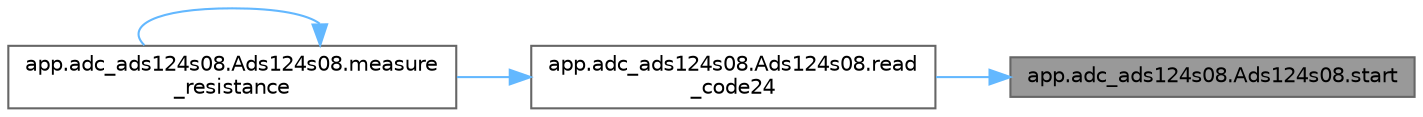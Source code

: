 digraph "app.adc_ads124s08.Ads124s08.start"
{
 // LATEX_PDF_SIZE
  bgcolor="transparent";
  edge [fontname=Helvetica,fontsize=10,labelfontname=Helvetica,labelfontsize=10];
  node [fontname=Helvetica,fontsize=10,shape=box,height=0.2,width=0.4];
  rankdir="RL";
  Node1 [id="Node000001",label="app.adc_ads124s08.Ads124s08.start",height=0.2,width=0.4,color="gray40", fillcolor="grey60", style="filled", fontcolor="black",tooltip="Démarre une conversion ADC."];
  Node1 -> Node2 [id="edge1_Node000001_Node000002",dir="back",color="steelblue1",style="solid",tooltip=" "];
  Node2 [id="Node000002",label="app.adc_ads124s08.Ads124s08.read\l_code24",height=0.2,width=0.4,color="grey40", fillcolor="white", style="filled",URL="$classapp_1_1adc__ads124s08_1_1_ads124s08.html#ac53728ccbaada975b3204c4e3a4364aa",tooltip="Lit un code de données 24 bits depuis l'ADC."];
  Node2 -> Node3 [id="edge2_Node000002_Node000003",dir="back",color="steelblue1",style="solid",tooltip=" "];
  Node3 [id="Node000003",label="app.adc_ads124s08.Ads124s08.measure\l_resistance",height=0.2,width=0.4,color="grey40", fillcolor="white", style="filled",URL="$classapp_1_1adc__ads124s08_1_1_ads124s08.html#a6c3422094f1375f8e91bff96eb299f69",tooltip="Mesure la résistance d'une sonde via l'ADC."];
  Node3 -> Node3 [id="edge3_Node000003_Node000003",dir="back",color="steelblue1",style="solid",tooltip=" "];
}
